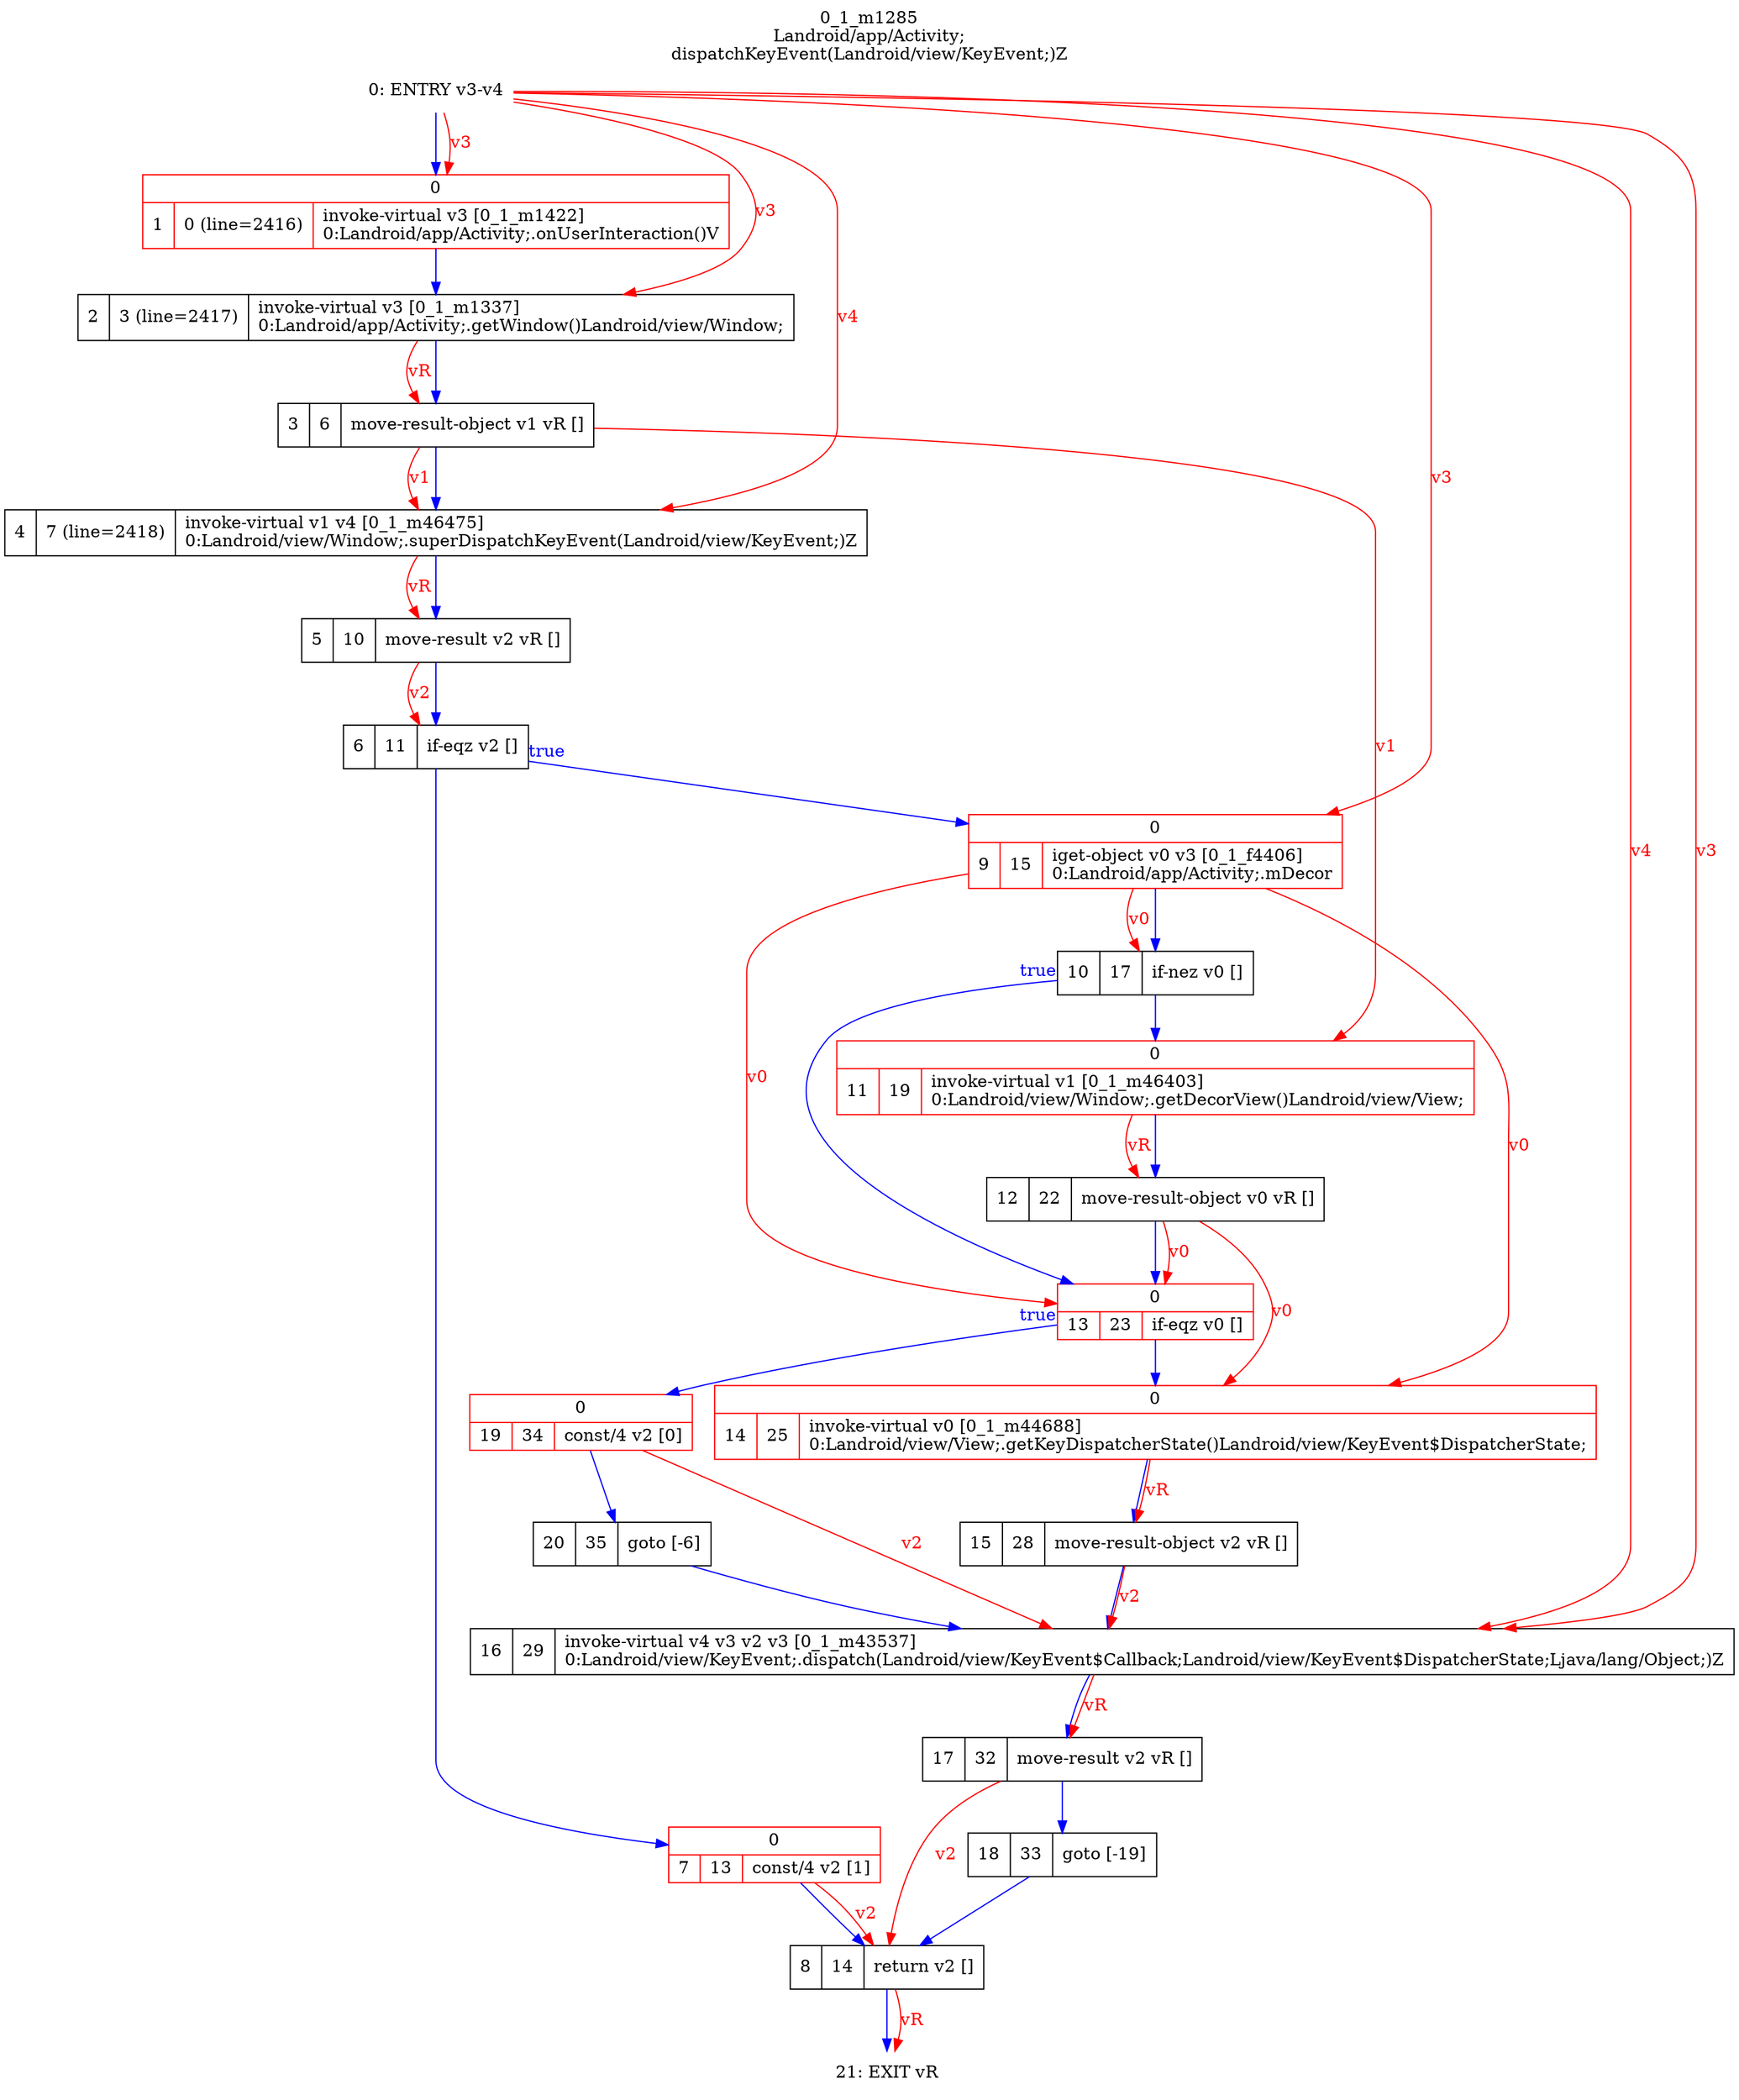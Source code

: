 digraph G {
rankdir=UD;
labelloc=t;
label="0_1_m1285\nLandroid/app/Activity;
dispatchKeyEvent(Landroid/view/KeyEvent;)Z";
0[label="0: ENTRY v3-v4",shape=plaintext];
1[label="{0|{1|0 (line=2416)|invoke-virtual v3 [0_1_m1422]\l0:Landroid/app/Activity;.onUserInteraction()V\l}}",shape=record,URL="0_1_m1422.dot", color=red];
2[label="2|3 (line=2417)|invoke-virtual v3 [0_1_m1337]\l0:Landroid/app/Activity;.getWindow()Landroid/view/Window;\l",shape=record,URL="0_1_m1337.dot"];
3[label="3|6|move-result-object v1 vR []\l",shape=record];
4[label="4|7 (line=2418)|invoke-virtual v1 v4 [0_1_m46475]\l0:Landroid/view/Window;.superDispatchKeyEvent(Landroid/view/KeyEvent;)Z\l",shape=record,URL="0_1_m46475.dot"];
5[label="5|10|move-result v2 vR []\l",shape=record];
6[label="6|11|if-eqz v2 []\l",shape=record];
7[label="{0|{7|13|const/4 v2 [1]\l}}",shape=record, color=red];
8[label="8|14|return v2 []\l",shape=record];
9[label="{0|{9|15|iget-object v0 v3 [0_1_f4406]\l0:Landroid/app/Activity;.mDecor\l}}",shape=record, color=red];
10[label="10|17|if-nez v0 []\l",shape=record];
11[label="{0|{11|19|invoke-virtual v1 [0_1_m46403]\l0:Landroid/view/Window;.getDecorView()Landroid/view/View;\l}}",shape=record,URL="0_1_m46403.dot", color=red];
12[label="12|22|move-result-object v0 vR []\l",shape=record];
13[label="{0|{13|23|if-eqz v0 []\l}}",shape=record, color=red];
14[label="{0|{14|25|invoke-virtual v0 [0_1_m44688]\l0:Landroid/view/View;.getKeyDispatcherState()Landroid/view/KeyEvent$DispatcherState;\l}}",shape=record,URL="0_1_m44688.dot", color=red];
15[label="15|28|move-result-object v2 vR []\l",shape=record];
16[label="16|29|invoke-virtual v4 v3 v2 v3 [0_1_m43537]\l0:Landroid/view/KeyEvent;.dispatch(Landroid/view/KeyEvent$Callback;Landroid/view/KeyEvent$DispatcherState;Ljava/lang/Object;)Z\l",shape=record,URL="0_1_m43537.dot"];
17[label="17|32|move-result v2 vR []\l",shape=record];
18[label="18|33|goto [-19]\l",shape=record];
19[label="{0|{19|34|const/4 v2 [0]\l}}",shape=record, color=red];
20[label="20|35|goto [-6]\l",shape=record];
21[label="21: EXIT vR",shape=plaintext];
0->1 [color=blue, fontcolor=blue,weight=100, taillabel=""];
1->2 [color=blue, fontcolor=blue,weight=100, taillabel=""];
2->3 [color=blue, fontcolor=blue,weight=100, taillabel=""];
3->4 [color=blue, fontcolor=blue,weight=100, taillabel=""];
4->5 [color=blue, fontcolor=blue,weight=100, taillabel=""];
5->6 [color=blue, fontcolor=blue,weight=100, taillabel=""];
6->9 [color=blue, fontcolor=blue,weight=10, taillabel="true"];
6->7 [color=blue, fontcolor=blue,weight=100, taillabel=""];
7->8 [color=blue, fontcolor=blue,weight=100, taillabel=""];
8->21 [color=blue, fontcolor=blue,weight=100, taillabel=""];
9->10 [color=blue, fontcolor=blue,weight=100, taillabel=""];
10->13 [color=blue, fontcolor=blue,weight=10, taillabel="true"];
10->11 [color=blue, fontcolor=blue,weight=100, taillabel=""];
11->12 [color=blue, fontcolor=blue,weight=100, taillabel=""];
12->13 [color=blue, fontcolor=blue,weight=100, taillabel=""];
13->19 [color=blue, fontcolor=blue,weight=10, taillabel="true"];
13->14 [color=blue, fontcolor=blue,weight=100, taillabel=""];
14->15 [color=blue, fontcolor=blue,weight=100, taillabel=""];
15->16 [color=blue, fontcolor=blue,weight=100, taillabel=""];
16->17 [color=blue, fontcolor=blue,weight=100, taillabel=""];
17->18 [color=blue, fontcolor=blue,weight=100, taillabel=""];
18->8 [color=blue, fontcolor=blue,weight=100, taillabel=""];
19->20 [color=blue, fontcolor=blue,weight=100, taillabel=""];
20->16 [color=blue, fontcolor=blue,weight=100, taillabel=""];
0->1 [color=red, fontcolor=red, label="v3"];
0->2 [color=red, fontcolor=red, label="v3"];
2->3 [color=red, fontcolor=red, label="vR"];
0->4 [color=red, fontcolor=red, label="v4"];
3->4 [color=red, fontcolor=red, label="v1"];
4->5 [color=red, fontcolor=red, label="vR"];
5->6 [color=red, fontcolor=red, label="v2"];
7->8 [color=red, fontcolor=red, label="v2"];
17->8 [color=red, fontcolor=red, label="v2"];
0->9 [color=red, fontcolor=red, label="v3"];
9->10 [color=red, fontcolor=red, label="v0"];
3->11 [color=red, fontcolor=red, label="v1"];
11->12 [color=red, fontcolor=red, label="vR"];
9->13 [color=red, fontcolor=red, label="v0"];
12->13 [color=red, fontcolor=red, label="v0"];
9->14 [color=red, fontcolor=red, label="v0"];
12->14 [color=red, fontcolor=red, label="v0"];
14->15 [color=red, fontcolor=red, label="vR"];
0->16 [color=red, fontcolor=red, label="v3"];
0->16 [color=red, fontcolor=red, label="v4"];
15->16 [color=red, fontcolor=red, label="v2"];
19->16 [color=red, fontcolor=red, label="v2"];
16->17 [color=red, fontcolor=red, label="vR"];
8->21 [color=red, fontcolor=red, label="vR"];
}
